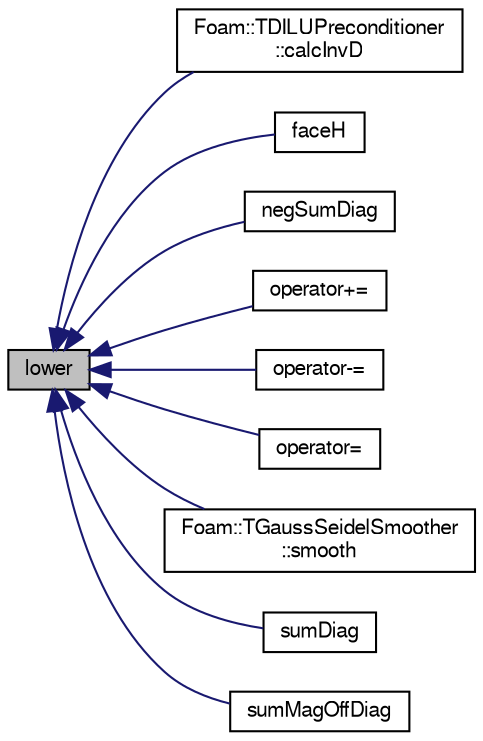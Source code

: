 digraph "lower"
{
  bgcolor="transparent";
  edge [fontname="FreeSans",fontsize="10",labelfontname="FreeSans",labelfontsize="10"];
  node [fontname="FreeSans",fontsize="10",shape=record];
  rankdir="LR";
  Node1 [label="lower",height=0.2,width=0.4,color="black", fillcolor="grey75", style="filled" fontcolor="black"];
  Node1 -> Node2 [dir="back",color="midnightblue",fontsize="10",style="solid",fontname="FreeSans"];
  Node2 [label="Foam::TDILUPreconditioner\l::calcInvD",height=0.2,width=0.4,color="black",URL="$a02488.html#a4285bbd6c558576051d236d84b20d26d",tooltip="Calculate the reciprocal of the preconditioned diagonal. "];
  Node1 -> Node3 [dir="back",color="midnightblue",fontsize="10",style="solid",fontname="FreeSans"];
  Node3 [label="faceH",height=0.2,width=0.4,color="black",URL="$a01246.html#a2896890c5227ead016134f5acdc6706e"];
  Node1 -> Node4 [dir="back",color="midnightblue",fontsize="10",style="solid",fontname="FreeSans"];
  Node4 [label="negSumDiag",height=0.2,width=0.4,color="black",URL="$a01246.html#a7ad351a572b04686613ec1f9650ad95c"];
  Node1 -> Node5 [dir="back",color="midnightblue",fontsize="10",style="solid",fontname="FreeSans"];
  Node5 [label="operator+=",height=0.2,width=0.4,color="black",URL="$a01246.html#a67cb5e721083def89a8775562081caeb"];
  Node1 -> Node6 [dir="back",color="midnightblue",fontsize="10",style="solid",fontname="FreeSans"];
  Node6 [label="operator-=",height=0.2,width=0.4,color="black",URL="$a01246.html#ade231ee3b05d977629dbaeeb2c538dae"];
  Node1 -> Node7 [dir="back",color="midnightblue",fontsize="10",style="solid",fontname="FreeSans"];
  Node7 [label="operator=",height=0.2,width=0.4,color="black",URL="$a01246.html#a855e48a9b4e9d4ea44f93b8120b41905"];
  Node1 -> Node8 [dir="back",color="midnightblue",fontsize="10",style="solid",fontname="FreeSans"];
  Node8 [label="Foam::TGaussSeidelSmoother\l::smooth",height=0.2,width=0.4,color="black",URL="$a02504.html#a2727a700fb0cafd8fb6b7e04f558fca7",tooltip="Smooth for the given number of sweeps. "];
  Node1 -> Node9 [dir="back",color="midnightblue",fontsize="10",style="solid",fontname="FreeSans"];
  Node9 [label="sumDiag",height=0.2,width=0.4,color="black",URL="$a01246.html#a2034fb6b7d0fc02febd7b511e063d285"];
  Node1 -> Node10 [dir="back",color="midnightblue",fontsize="10",style="solid",fontname="FreeSans"];
  Node10 [label="sumMagOffDiag",height=0.2,width=0.4,color="black",URL="$a01246.html#a37fc1b0728734be434279e7251a3554f"];
}
